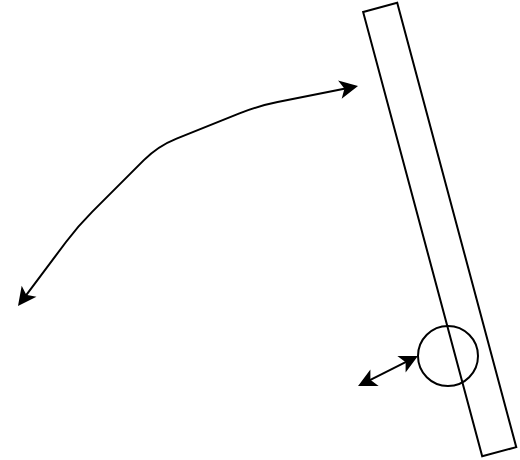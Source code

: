 <mxfile version="26.1.0">
  <diagram name="Страница — 1" id="cJoGJ3xOIOmyinLPfhCT">
    <mxGraphModel dx="2954" dy="1098" grid="1" gridSize="10" guides="1" tooltips="1" connect="1" arrows="1" fold="1" page="1" pageScale="1" pageWidth="827" pageHeight="1169" math="0" shadow="0">
      <root>
        <mxCell id="0" />
        <mxCell id="1" parent="0" />
        <mxCell id="A9SU0iNLX3xnFoazCiAV-4" style="edgeStyle=orthogonalEdgeStyle;rounded=0;orthogonalLoop=1;jettySize=auto;html=1;exitX=0.75;exitY=1;exitDx=0;exitDy=0;entryX=1;entryY=0;entryDx=0;entryDy=0;" edge="1" parent="1" source="A9SU0iNLX3xnFoazCiAV-2" target="A9SU0iNLX3xnFoazCiAV-3">
          <mxGeometry relative="1" as="geometry" />
        </mxCell>
        <mxCell id="A9SU0iNLX3xnFoazCiAV-2" value="" style="rounded=0;whiteSpace=wrap;html=1;rotation=75;" vertex="1" parent="1">
          <mxGeometry x="285.85" y="392.96" width="230" height="17.63" as="geometry" />
        </mxCell>
        <mxCell id="A9SU0iNLX3xnFoazCiAV-3" value="" style="ellipse;whiteSpace=wrap;html=1;aspect=fixed;fillColor=none;" vertex="1" parent="1">
          <mxGeometry x="390" y="450" width="30" height="30" as="geometry" />
        </mxCell>
        <mxCell id="A9SU0iNLX3xnFoazCiAV-5" value="" style="endArrow=classic;startArrow=classic;html=1;rounded=1;curved=0;" edge="1" parent="1">
          <mxGeometry width="50" height="50" relative="1" as="geometry">
            <mxPoint x="190" y="440" as="sourcePoint" />
            <mxPoint x="360" y="330" as="targetPoint" />
            <Array as="points">
              <mxPoint x="220" y="400" />
              <mxPoint x="260" y="360" />
              <mxPoint x="310" y="340" />
            </Array>
          </mxGeometry>
        </mxCell>
        <mxCell id="A9SU0iNLX3xnFoazCiAV-8" value="" style="endArrow=classic;startArrow=classic;html=1;rounded=0;entryX=0;entryY=0.5;entryDx=0;entryDy=0;" edge="1" parent="1" target="A9SU0iNLX3xnFoazCiAV-3">
          <mxGeometry width="50" height="50" relative="1" as="geometry">
            <mxPoint x="360" y="480" as="sourcePoint" />
            <mxPoint x="380" y="470" as="targetPoint" />
          </mxGeometry>
        </mxCell>
      </root>
    </mxGraphModel>
  </diagram>
</mxfile>
